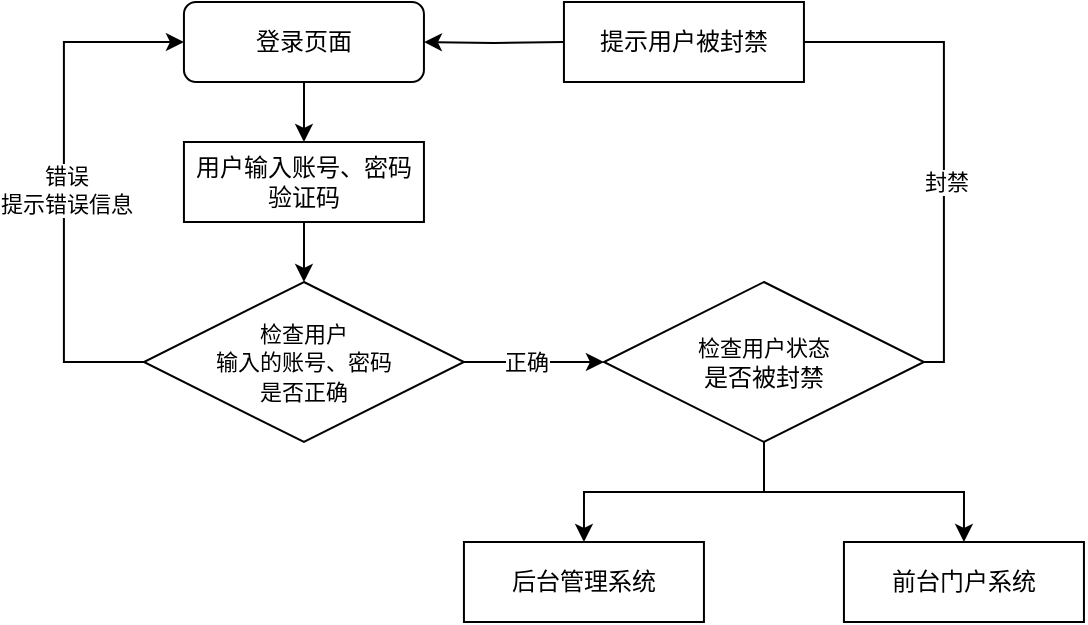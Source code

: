 <mxfile version="20.5.1" type="github">
  <diagram id="C5RBs43oDa-KdzZeNtuy" name="Page-1">
    <mxGraphModel dx="1185" dy="635" grid="1" gridSize="10" guides="1" tooltips="1" connect="1" arrows="1" fold="1" page="1" pageScale="1" pageWidth="827" pageHeight="1169" math="0" shadow="0">
      <root>
        <mxCell id="WIyWlLk6GJQsqaUBKTNV-0" />
        <mxCell id="WIyWlLk6GJQsqaUBKTNV-1" parent="WIyWlLk6GJQsqaUBKTNV-0" />
        <mxCell id="uxCPb5951isJVDWly0Wi-1" style="edgeStyle=orthogonalEdgeStyle;rounded=0;orthogonalLoop=1;jettySize=auto;html=1;entryX=0.5;entryY=0;entryDx=0;entryDy=0;" edge="1" parent="WIyWlLk6GJQsqaUBKTNV-1" source="WIyWlLk6GJQsqaUBKTNV-3" target="uxCPb5951isJVDWly0Wi-0">
          <mxGeometry relative="1" as="geometry" />
        </mxCell>
        <mxCell id="WIyWlLk6GJQsqaUBKTNV-3" value="登录页面" style="rounded=1;whiteSpace=wrap;html=1;fontSize=12;glass=0;strokeWidth=1;shadow=0;" parent="WIyWlLk6GJQsqaUBKTNV-1" vertex="1">
          <mxGeometry x="229.97" y="310" width="120" height="40" as="geometry" />
        </mxCell>
        <mxCell id="uxCPb5951isJVDWly0Wi-4" style="edgeStyle=orthogonalEdgeStyle;rounded=0;orthogonalLoop=1;jettySize=auto;html=1;entryX=0.5;entryY=0;entryDx=0;entryDy=0;" edge="1" parent="WIyWlLk6GJQsqaUBKTNV-1" source="uxCPb5951isJVDWly0Wi-0" target="uxCPb5951isJVDWly0Wi-3">
          <mxGeometry relative="1" as="geometry" />
        </mxCell>
        <mxCell id="uxCPb5951isJVDWly0Wi-0" value="用户输入账号、密码验证码" style="rounded=0;whiteSpace=wrap;html=1;" vertex="1" parent="WIyWlLk6GJQsqaUBKTNV-1">
          <mxGeometry x="229.97" y="380" width="120" height="40" as="geometry" />
        </mxCell>
        <mxCell id="uxCPb5951isJVDWly0Wi-5" style="edgeStyle=orthogonalEdgeStyle;rounded=0;orthogonalLoop=1;jettySize=auto;html=1;fontSize=11;entryX=0;entryY=0.5;entryDx=0;entryDy=0;" edge="1" parent="WIyWlLk6GJQsqaUBKTNV-1">
          <mxGeometry relative="1" as="geometry">
            <mxPoint x="229.97" y="330" as="targetPoint" />
            <mxPoint x="210.027" y="490.029" as="sourcePoint" />
            <Array as="points">
              <mxPoint x="169.97" y="490" />
              <mxPoint x="169.97" y="330" />
            </Array>
          </mxGeometry>
        </mxCell>
        <mxCell id="uxCPb5951isJVDWly0Wi-6" value="错误&lt;br&gt;提示错误信息" style="edgeLabel;html=1;align=center;verticalAlign=middle;resizable=0;points=[];fontSize=11;" vertex="1" connectable="0" parent="uxCPb5951isJVDWly0Wi-5">
          <mxGeometry x="-0.032" y="-1" relative="1" as="geometry">
            <mxPoint as="offset" />
          </mxGeometry>
        </mxCell>
        <mxCell id="uxCPb5951isJVDWly0Wi-8" style="edgeStyle=orthogonalEdgeStyle;rounded=0;orthogonalLoop=1;jettySize=auto;html=1;entryX=0;entryY=0.5;entryDx=0;entryDy=0;fontSize=11;" edge="1" parent="WIyWlLk6GJQsqaUBKTNV-1" source="uxCPb5951isJVDWly0Wi-3" target="uxCPb5951isJVDWly0Wi-7">
          <mxGeometry relative="1" as="geometry" />
        </mxCell>
        <mxCell id="uxCPb5951isJVDWly0Wi-15" value="正确" style="edgeLabel;html=1;align=center;verticalAlign=middle;resizable=0;points=[];fontSize=11;" vertex="1" connectable="0" parent="uxCPb5951isJVDWly0Wi-8">
          <mxGeometry x="-0.278" relative="1" as="geometry">
            <mxPoint x="5" as="offset" />
          </mxGeometry>
        </mxCell>
        <mxCell id="uxCPb5951isJVDWly0Wi-3" value="&lt;font style=&quot;font-size: 11px;&quot;&gt;检查用户&lt;br&gt;输入的账号、密码&lt;br&gt;是否正确&lt;/font&gt;" style="rhombus;whiteSpace=wrap;html=1;" vertex="1" parent="WIyWlLk6GJQsqaUBKTNV-1">
          <mxGeometry x="209.97" y="450" width="160" height="80" as="geometry" />
        </mxCell>
        <mxCell id="uxCPb5951isJVDWly0Wi-9" style="edgeStyle=orthogonalEdgeStyle;rounded=0;orthogonalLoop=1;jettySize=auto;html=1;fontSize=11;entryX=1;entryY=0.5;entryDx=0;entryDy=0;startArrow=none;" edge="1" parent="WIyWlLk6GJQsqaUBKTNV-1" target="WIyWlLk6GJQsqaUBKTNV-3">
          <mxGeometry relative="1" as="geometry">
            <mxPoint x="589.97" y="330" as="targetPoint" />
            <mxPoint x="419.97" y="330" as="sourcePoint" />
            <Array as="points" />
          </mxGeometry>
        </mxCell>
        <mxCell id="uxCPb5951isJVDWly0Wi-19" style="edgeStyle=orthogonalEdgeStyle;rounded=0;orthogonalLoop=1;jettySize=auto;html=1;entryX=0.5;entryY=0;entryDx=0;entryDy=0;fontSize=11;" edge="1" parent="WIyWlLk6GJQsqaUBKTNV-1" source="uxCPb5951isJVDWly0Wi-7" target="uxCPb5951isJVDWly0Wi-17">
          <mxGeometry relative="1" as="geometry">
            <Array as="points">
              <mxPoint x="519.97" y="555" />
              <mxPoint x="429.97" y="555" />
            </Array>
          </mxGeometry>
        </mxCell>
        <mxCell id="uxCPb5951isJVDWly0Wi-24" style="edgeStyle=orthogonalEdgeStyle;rounded=0;orthogonalLoop=1;jettySize=auto;html=1;fontSize=11;entryX=0.5;entryY=0;entryDx=0;entryDy=0;" edge="1" parent="WIyWlLk6GJQsqaUBKTNV-1" source="uxCPb5951isJVDWly0Wi-7" target="uxCPb5951isJVDWly0Wi-18">
          <mxGeometry relative="1" as="geometry">
            <mxPoint x="519.97" y="560" as="targetPoint" />
          </mxGeometry>
        </mxCell>
        <mxCell id="uxCPb5951isJVDWly0Wi-7" value="&lt;span style=&quot;font-size: 11px;&quot;&gt;检查用户状态&lt;br&gt;&lt;/span&gt;是否被封禁" style="rhombus;whiteSpace=wrap;html=1;" vertex="1" parent="WIyWlLk6GJQsqaUBKTNV-1">
          <mxGeometry x="439.97" y="450" width="160" height="80" as="geometry" />
        </mxCell>
        <mxCell id="uxCPb5951isJVDWly0Wi-12" value="" style="edgeStyle=orthogonalEdgeStyle;rounded=0;orthogonalLoop=1;jettySize=auto;html=1;fontSize=11;entryX=1;entryY=0.5;entryDx=0;entryDy=0;endArrow=none;" edge="1" parent="WIyWlLk6GJQsqaUBKTNV-1" source="uxCPb5951isJVDWly0Wi-7">
          <mxGeometry relative="1" as="geometry">
            <mxPoint x="539.97" y="330" as="targetPoint" />
            <mxPoint x="599.913" y="490.029" as="sourcePoint" />
            <Array as="points">
              <mxPoint x="609.97" y="490" />
              <mxPoint x="609.97" y="330" />
            </Array>
          </mxGeometry>
        </mxCell>
        <mxCell id="uxCPb5951isJVDWly0Wi-13" value="封禁" style="edgeLabel;html=1;align=center;verticalAlign=middle;resizable=0;points=[];fontSize=11;" vertex="1" connectable="0" parent="uxCPb5951isJVDWly0Wi-12">
          <mxGeometry x="-0.608" y="-1" relative="1" as="geometry">
            <mxPoint y="-53" as="offset" />
          </mxGeometry>
        </mxCell>
        <mxCell id="uxCPb5951isJVDWly0Wi-14" value="提示用户被封禁" style="rounded=0;whiteSpace=wrap;html=1;" vertex="1" parent="WIyWlLk6GJQsqaUBKTNV-1">
          <mxGeometry x="419.97" y="310" width="120" height="40" as="geometry" />
        </mxCell>
        <mxCell id="uxCPb5951isJVDWly0Wi-17" value="后台管理系统" style="rounded=0;whiteSpace=wrap;html=1;" vertex="1" parent="WIyWlLk6GJQsqaUBKTNV-1">
          <mxGeometry x="369.97" y="580" width="120" height="40" as="geometry" />
        </mxCell>
        <mxCell id="uxCPb5951isJVDWly0Wi-18" value="前台门户系统" style="rounded=0;whiteSpace=wrap;html=1;" vertex="1" parent="WIyWlLk6GJQsqaUBKTNV-1">
          <mxGeometry x="559.97" y="580" width="120" height="40" as="geometry" />
        </mxCell>
      </root>
    </mxGraphModel>
  </diagram>
</mxfile>
